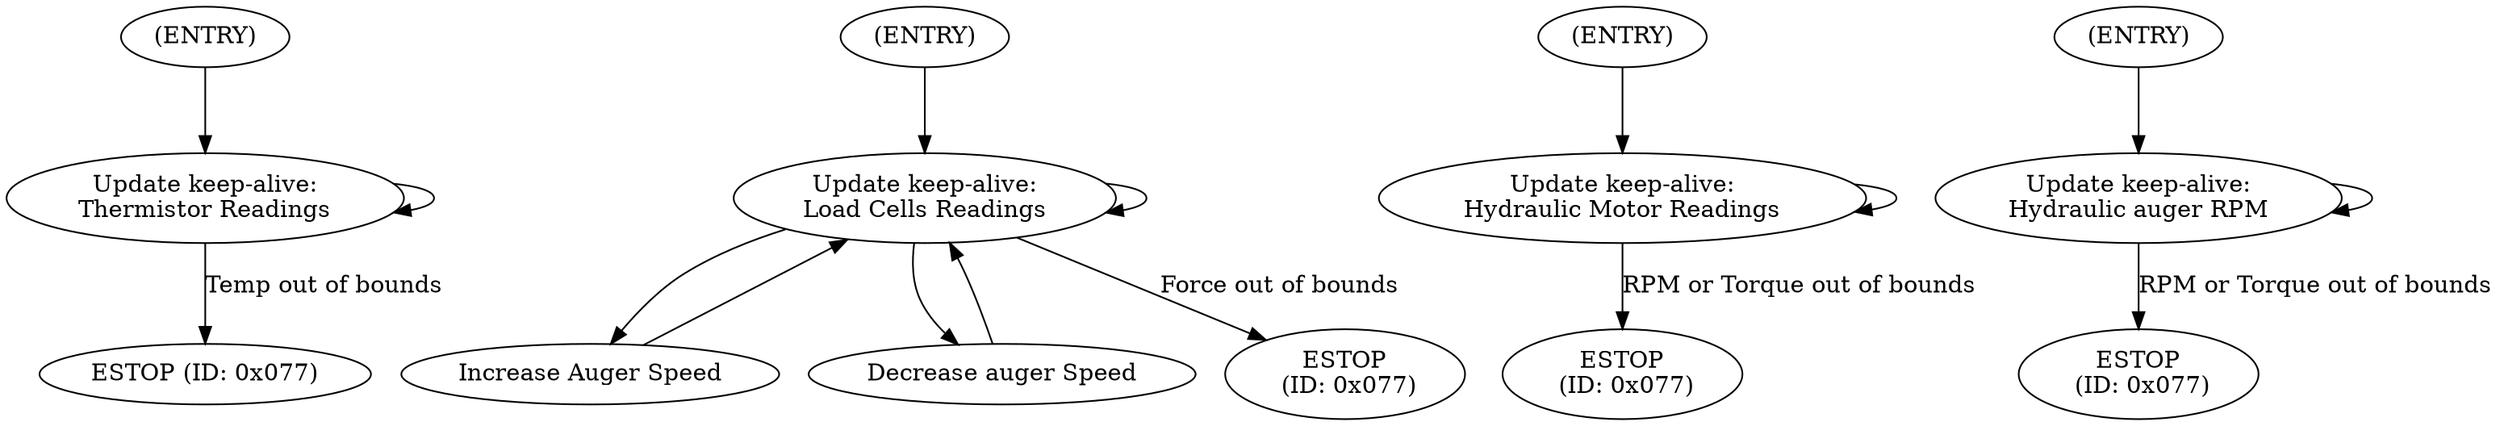 digraph Excavation{

    // Thermistor Readings FSM
    S20 [label="(ENTRY)"];
    S21 [label="Update keep-alive:\nThermistor Readings"];
    S22 [label="ESTOP (ID: 0x077)"];

    S20 -> S21 [label=" "];
    S21 -> S22 [label="Temp out of bounds"];
    S21 -> S21 [label= " "];

    // Load Cell Readings FSM
    S30 [label="(ENTRY)"];
    S31 [label="Update keep-alive:\nLoad Cells Readings"];
    S32 [label="Increase Auger Speed"];
    S33 [label="Decrease auger Speed"];
    S34 [label="ESTOP\n (ID: 0x077)"];

    S30 -> S31 [label=" "];
    S31 -> S31 [label=" "];
    S32 -> S31 [label=" "];
    S33 -> S31 [label=" "];
    S31 -> S32 [label="      "];
    S31 -> S34 [label="Force out of bounds"];
    S31 -> S33 [label="     "];

    // Hydraulic Motor Readings FSM
    S40 [label="(ENTRY)"];
    S41 [label="Update keep-alive:\nHydraulic Motor Readings"];
    S42 [label="ESTOP\n (ID: 0x077)"];

    S40 -> S41 [label=" "];
    S41 -> S42 [label="RPM or Torque out of bounds"];
    S41 -> S41 [label= " "];

    // CIM Motor Readings FSM
    S50 [label="(ENTRY)"];
    S51 [label="Update keep-alive:\nHydraulic auger RPM"];
    S52 [label="ESTOP\n (ID: 0x077)"];

    S50 -> S51 [label=" "];
    S51 -> S52 [label="RPM or Torque out of bounds"];
    S51 -> S51 [label= " "];
}
